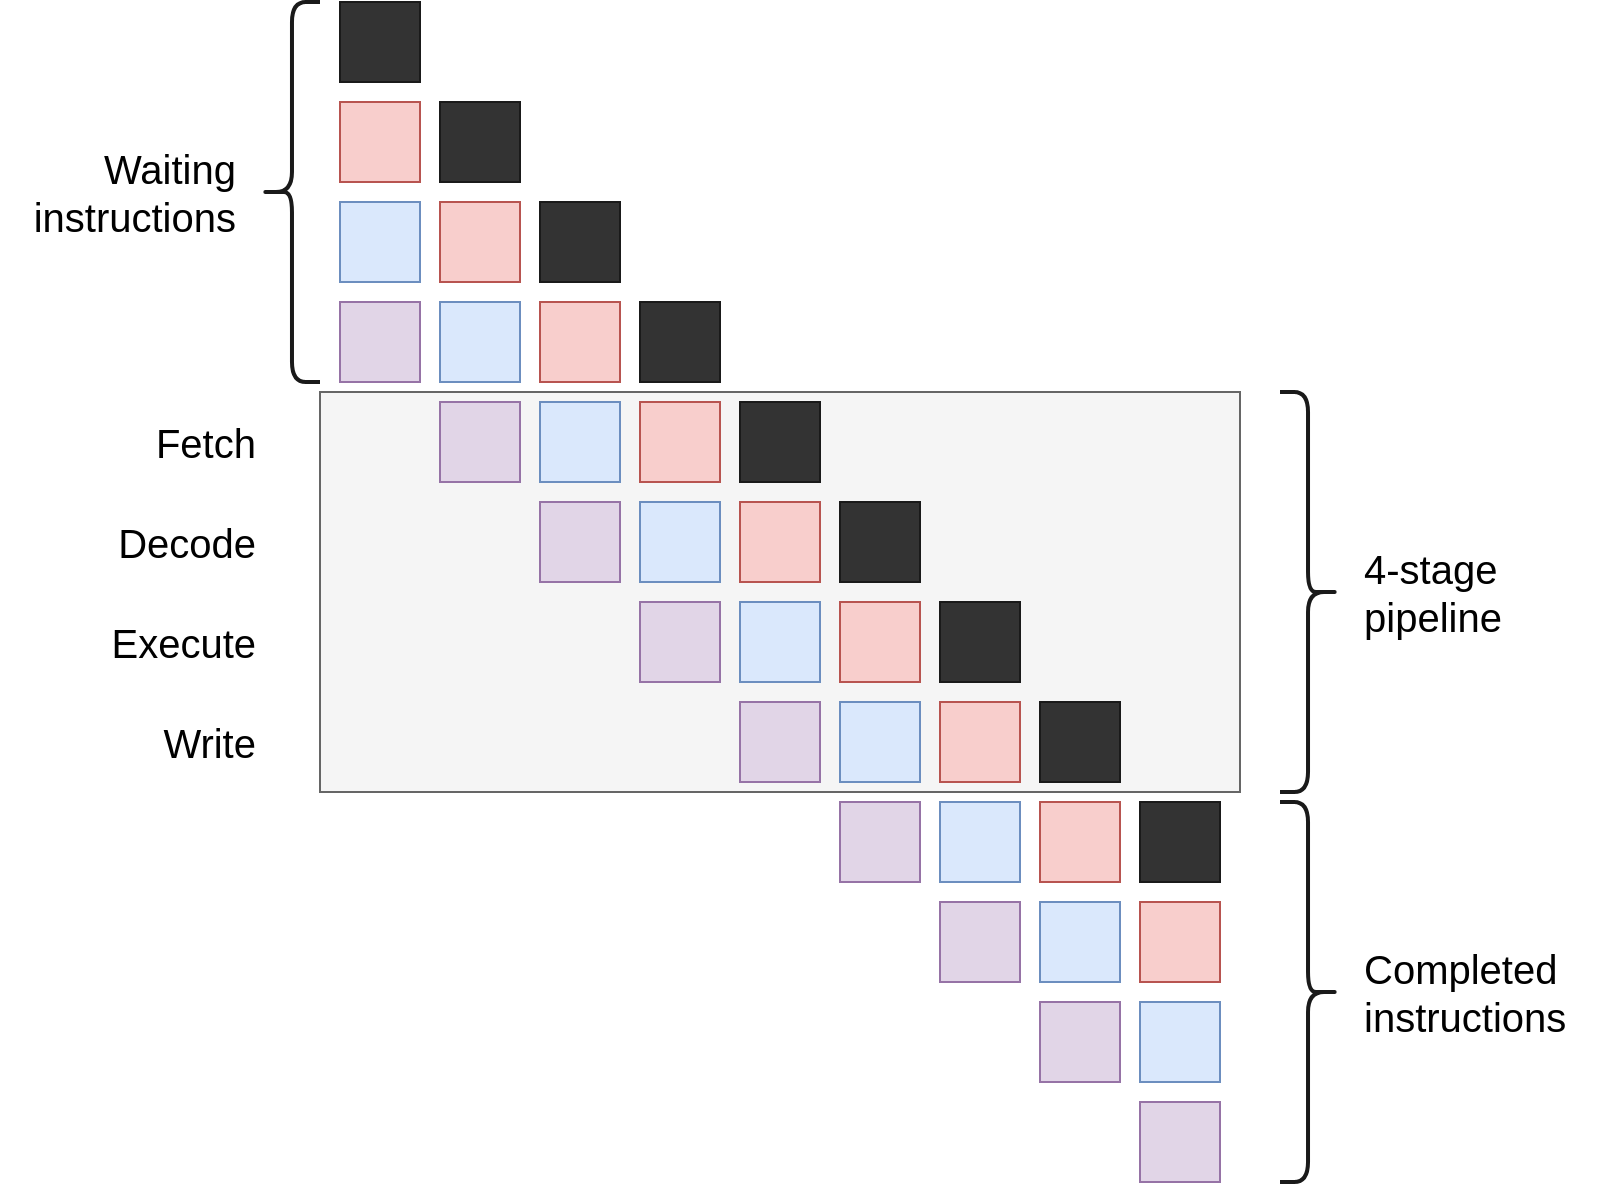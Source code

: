 <mxfile version="12.4.2" type="device" pages="1"><diagram id="0IgXjtQud6JA-C1sV0J5" name="Page-1"><mxGraphModel dx="1773" dy="680" grid="1" gridSize="10" guides="1" tooltips="1" connect="1" arrows="1" fold="1" page="1" pageScale="1" pageWidth="827" pageHeight="1169" math="0" shadow="0"><root><mxCell id="0"/><mxCell id="1" parent="0"/><mxCell id="NZfYTr_fsYouxA-gKTsG-1" value="" style="rounded=0;whiteSpace=wrap;html=1;fillColor=#333333;strokeColor=#1A1A1A;" vertex="1" parent="1"><mxGeometry x="120" y="40" width="40" height="40" as="geometry"/></mxCell><mxCell id="NZfYTr_fsYouxA-gKTsG-2" value="" style="rounded=0;whiteSpace=wrap;html=1;fillColor=#f8cecc;strokeColor=#b85450;" vertex="1" parent="1"><mxGeometry x="120" y="90" width="40" height="40" as="geometry"/></mxCell><mxCell id="NZfYTr_fsYouxA-gKTsG-3" value="" style="rounded=0;whiteSpace=wrap;html=1;fillColor=#dae8fc;strokeColor=#6c8ebf;" vertex="1" parent="1"><mxGeometry x="120" y="140" width="40" height="40" as="geometry"/></mxCell><mxCell id="NZfYTr_fsYouxA-gKTsG-4" value="" style="rounded=0;whiteSpace=wrap;html=1;fillColor=#e1d5e7;strokeColor=#9673a6;" vertex="1" parent="1"><mxGeometry x="120" y="190" width="40" height="40" as="geometry"/></mxCell><mxCell id="NZfYTr_fsYouxA-gKTsG-5" value="" style="rounded=0;whiteSpace=wrap;html=1;strokeColor=#666666;fillColor=#f5f5f5;fontColor=#333333;" vertex="1" parent="1"><mxGeometry x="110" y="235" width="460" height="200" as="geometry"/></mxCell><mxCell id="NZfYTr_fsYouxA-gKTsG-6" value="" style="rounded=0;whiteSpace=wrap;html=1;fillColor=#333333;strokeColor=#1A1A1A;" vertex="1" parent="1"><mxGeometry x="170" y="90" width="40" height="40" as="geometry"/></mxCell><mxCell id="NZfYTr_fsYouxA-gKTsG-7" value="" style="rounded=0;whiteSpace=wrap;html=1;fillColor=#f8cecc;strokeColor=#b85450;" vertex="1" parent="1"><mxGeometry x="170" y="140" width="40" height="40" as="geometry"/></mxCell><mxCell id="NZfYTr_fsYouxA-gKTsG-8" value="" style="rounded=0;whiteSpace=wrap;html=1;fillColor=#dae8fc;strokeColor=#6c8ebf;" vertex="1" parent="1"><mxGeometry x="170" y="190" width="40" height="40" as="geometry"/></mxCell><mxCell id="NZfYTr_fsYouxA-gKTsG-9" value="" style="rounded=0;whiteSpace=wrap;html=1;fillColor=#e1d5e7;strokeColor=#9673a6;" vertex="1" parent="1"><mxGeometry x="170" y="240" width="40" height="40" as="geometry"/></mxCell><mxCell id="NZfYTr_fsYouxA-gKTsG-10" value="" style="rounded=0;whiteSpace=wrap;html=1;fillColor=#333333;strokeColor=#1A1A1A;" vertex="1" parent="1"><mxGeometry x="220" y="140" width="40" height="40" as="geometry"/></mxCell><mxCell id="NZfYTr_fsYouxA-gKTsG-11" value="" style="rounded=0;whiteSpace=wrap;html=1;fillColor=#f8cecc;strokeColor=#b85450;" vertex="1" parent="1"><mxGeometry x="220" y="190" width="40" height="40" as="geometry"/></mxCell><mxCell id="NZfYTr_fsYouxA-gKTsG-12" value="" style="rounded=0;whiteSpace=wrap;html=1;fillColor=#dae8fc;strokeColor=#6c8ebf;" vertex="1" parent="1"><mxGeometry x="220" y="240" width="40" height="40" as="geometry"/></mxCell><mxCell id="NZfYTr_fsYouxA-gKTsG-13" value="" style="rounded=0;whiteSpace=wrap;html=1;fillColor=#e1d5e7;strokeColor=#9673a6;" vertex="1" parent="1"><mxGeometry x="220" y="290" width="40" height="40" as="geometry"/></mxCell><mxCell id="NZfYTr_fsYouxA-gKTsG-14" value="" style="rounded=0;whiteSpace=wrap;html=1;fillColor=#333333;strokeColor=#1A1A1A;" vertex="1" parent="1"><mxGeometry x="270" y="190" width="40" height="40" as="geometry"/></mxCell><mxCell id="NZfYTr_fsYouxA-gKTsG-15" value="" style="rounded=0;whiteSpace=wrap;html=1;fillColor=#f8cecc;strokeColor=#b85450;" vertex="1" parent="1"><mxGeometry x="270" y="240" width="40" height="40" as="geometry"/></mxCell><mxCell id="NZfYTr_fsYouxA-gKTsG-16" value="" style="rounded=0;whiteSpace=wrap;html=1;fillColor=#dae8fc;strokeColor=#6c8ebf;" vertex="1" parent="1"><mxGeometry x="270" y="290" width="40" height="40" as="geometry"/></mxCell><mxCell id="NZfYTr_fsYouxA-gKTsG-17" value="" style="rounded=0;whiteSpace=wrap;html=1;fillColor=#e1d5e7;strokeColor=#9673a6;" vertex="1" parent="1"><mxGeometry x="270" y="340" width="40" height="40" as="geometry"/></mxCell><mxCell id="NZfYTr_fsYouxA-gKTsG-18" value="" style="rounded=0;whiteSpace=wrap;html=1;fillColor=#333333;strokeColor=#1A1A1A;" vertex="1" parent="1"><mxGeometry x="320" y="240" width="40" height="40" as="geometry"/></mxCell><mxCell id="NZfYTr_fsYouxA-gKTsG-19" value="" style="rounded=0;whiteSpace=wrap;html=1;fillColor=#f8cecc;strokeColor=#b85450;" vertex="1" parent="1"><mxGeometry x="320" y="290" width="40" height="40" as="geometry"/></mxCell><mxCell id="NZfYTr_fsYouxA-gKTsG-20" value="" style="rounded=0;whiteSpace=wrap;html=1;fillColor=#dae8fc;strokeColor=#6c8ebf;" vertex="1" parent="1"><mxGeometry x="320" y="340" width="40" height="40" as="geometry"/></mxCell><mxCell id="NZfYTr_fsYouxA-gKTsG-21" value="" style="rounded=0;whiteSpace=wrap;html=1;fillColor=#e1d5e7;strokeColor=#9673a6;" vertex="1" parent="1"><mxGeometry x="320" y="390" width="40" height="40" as="geometry"/></mxCell><mxCell id="NZfYTr_fsYouxA-gKTsG-22" value="" style="rounded=0;whiteSpace=wrap;html=1;fillColor=#333333;strokeColor=#1A1A1A;" vertex="1" parent="1"><mxGeometry x="370" y="290" width="40" height="40" as="geometry"/></mxCell><mxCell id="NZfYTr_fsYouxA-gKTsG-23" value="" style="rounded=0;whiteSpace=wrap;html=1;fillColor=#f8cecc;strokeColor=#b85450;" vertex="1" parent="1"><mxGeometry x="370" y="340" width="40" height="40" as="geometry"/></mxCell><mxCell id="NZfYTr_fsYouxA-gKTsG-24" value="" style="rounded=0;whiteSpace=wrap;html=1;fillColor=#dae8fc;strokeColor=#6c8ebf;" vertex="1" parent="1"><mxGeometry x="370" y="390" width="40" height="40" as="geometry"/></mxCell><mxCell id="NZfYTr_fsYouxA-gKTsG-25" value="" style="rounded=0;whiteSpace=wrap;html=1;fillColor=#e1d5e7;strokeColor=#9673a6;" vertex="1" parent="1"><mxGeometry x="370" y="440" width="40" height="40" as="geometry"/></mxCell><mxCell id="NZfYTr_fsYouxA-gKTsG-26" value="" style="rounded=0;whiteSpace=wrap;html=1;fillColor=#333333;strokeColor=#1A1A1A;" vertex="1" parent="1"><mxGeometry x="420" y="340" width="40" height="40" as="geometry"/></mxCell><mxCell id="NZfYTr_fsYouxA-gKTsG-27" value="" style="rounded=0;whiteSpace=wrap;html=1;fillColor=#f8cecc;strokeColor=#b85450;" vertex="1" parent="1"><mxGeometry x="420" y="390" width="40" height="40" as="geometry"/></mxCell><mxCell id="NZfYTr_fsYouxA-gKTsG-28" value="" style="rounded=0;whiteSpace=wrap;html=1;fillColor=#dae8fc;strokeColor=#6c8ebf;" vertex="1" parent="1"><mxGeometry x="420" y="440" width="40" height="40" as="geometry"/></mxCell><mxCell id="NZfYTr_fsYouxA-gKTsG-29" value="" style="rounded=0;whiteSpace=wrap;html=1;fillColor=#e1d5e7;strokeColor=#9673a6;" vertex="1" parent="1"><mxGeometry x="420" y="490" width="40" height="40" as="geometry"/></mxCell><mxCell id="NZfYTr_fsYouxA-gKTsG-30" value="" style="rounded=0;whiteSpace=wrap;html=1;fillColor=#333333;strokeColor=#1A1A1A;" vertex="1" parent="1"><mxGeometry x="470" y="390" width="40" height="40" as="geometry"/></mxCell><mxCell id="NZfYTr_fsYouxA-gKTsG-31" value="" style="rounded=0;whiteSpace=wrap;html=1;fillColor=#f8cecc;strokeColor=#b85450;" vertex="1" parent="1"><mxGeometry x="470" y="440" width="40" height="40" as="geometry"/></mxCell><mxCell id="NZfYTr_fsYouxA-gKTsG-32" value="" style="rounded=0;whiteSpace=wrap;html=1;fillColor=#dae8fc;strokeColor=#6c8ebf;" vertex="1" parent="1"><mxGeometry x="470" y="490" width="40" height="40" as="geometry"/></mxCell><mxCell id="NZfYTr_fsYouxA-gKTsG-33" value="" style="rounded=0;whiteSpace=wrap;html=1;fillColor=#e1d5e7;strokeColor=#9673a6;" vertex="1" parent="1"><mxGeometry x="470" y="540" width="40" height="40" as="geometry"/></mxCell><mxCell id="NZfYTr_fsYouxA-gKTsG-34" value="" style="rounded=0;whiteSpace=wrap;html=1;fillColor=#333333;strokeColor=#1A1A1A;" vertex="1" parent="1"><mxGeometry x="520" y="440" width="40" height="40" as="geometry"/></mxCell><mxCell id="NZfYTr_fsYouxA-gKTsG-35" value="" style="rounded=0;whiteSpace=wrap;html=1;fillColor=#f8cecc;strokeColor=#b85450;" vertex="1" parent="1"><mxGeometry x="520" y="490" width="40" height="40" as="geometry"/></mxCell><mxCell id="NZfYTr_fsYouxA-gKTsG-36" value="" style="rounded=0;whiteSpace=wrap;html=1;fillColor=#dae8fc;strokeColor=#6c8ebf;" vertex="1" parent="1"><mxGeometry x="520" y="540" width="40" height="40" as="geometry"/></mxCell><mxCell id="NZfYTr_fsYouxA-gKTsG-37" value="" style="rounded=0;whiteSpace=wrap;html=1;fillColor=#e1d5e7;strokeColor=#9673a6;" vertex="1" parent="1"><mxGeometry x="520" y="590" width="40" height="40" as="geometry"/></mxCell><mxCell id="NZfYTr_fsYouxA-gKTsG-38" value="&lt;font style=&quot;font-size: 20px&quot;&gt;Fetch&lt;/font&gt;" style="text;html=1;strokeColor=none;fillColor=none;align=right;verticalAlign=middle;whiteSpace=wrap;rounded=0;" vertex="1" parent="1"><mxGeometry y="250" width="80" height="20" as="geometry"/></mxCell><mxCell id="NZfYTr_fsYouxA-gKTsG-39" value="&lt;font style=&quot;font-size: 20px&quot;&gt;Decode&lt;/font&gt;" style="text;html=1;strokeColor=none;fillColor=none;align=right;verticalAlign=middle;whiteSpace=wrap;rounded=0;" vertex="1" parent="1"><mxGeometry y="300" width="80" height="20" as="geometry"/></mxCell><mxCell id="NZfYTr_fsYouxA-gKTsG-40" value="&lt;font style=&quot;font-size: 20px&quot;&gt;Execute&lt;/font&gt;" style="text;html=1;strokeColor=none;fillColor=none;align=right;verticalAlign=middle;whiteSpace=wrap;rounded=0;" vertex="1" parent="1"><mxGeometry y="350" width="80" height="20" as="geometry"/></mxCell><mxCell id="NZfYTr_fsYouxA-gKTsG-41" value="&lt;font style=&quot;font-size: 20px&quot;&gt;Write&lt;/font&gt;" style="text;html=1;strokeColor=none;fillColor=none;align=right;verticalAlign=middle;whiteSpace=wrap;rounded=0;" vertex="1" parent="1"><mxGeometry y="400" width="80" height="20" as="geometry"/></mxCell><mxCell id="NZfYTr_fsYouxA-gKTsG-42" value="" style="shape=curlyBracket;whiteSpace=wrap;html=1;rounded=1;strokeColor=#1A1A1A;fillColor=#333333;align=left;strokeWidth=2;direction=west;size=0.533;perimeterSpacing=0;" vertex="1" parent="1"><mxGeometry x="590" y="235" width="30" height="200" as="geometry"/></mxCell><mxCell id="NZfYTr_fsYouxA-gKTsG-44" value="4-stage pipeline" style="text;html=1;strokeColor=none;fillColor=none;align=left;verticalAlign=middle;whiteSpace=wrap;rounded=0;fontSize=20;" vertex="1" parent="1"><mxGeometry x="630" y="305" width="110" height="60" as="geometry"/></mxCell><mxCell id="NZfYTr_fsYouxA-gKTsG-45" value="" style="shape=curlyBracket;whiteSpace=wrap;html=1;rounded=1;strokeColor=#1A1A1A;fillColor=#333333;align=left;strokeWidth=2;direction=west;size=0.533;perimeterSpacing=0;" vertex="1" parent="1"><mxGeometry x="590" y="440" width="30" height="190" as="geometry"/></mxCell><mxCell id="NZfYTr_fsYouxA-gKTsG-46" value="Completed&lt;br&gt;instructions" style="text;html=1;strokeColor=none;fillColor=none;align=left;verticalAlign=middle;whiteSpace=wrap;rounded=0;fontSize=20;" vertex="1" parent="1"><mxGeometry x="630" y="505" width="120" height="60" as="geometry"/></mxCell><mxCell id="NZfYTr_fsYouxA-gKTsG-49" value="Waiting&lt;br&gt;instructions" style="text;html=1;strokeColor=none;fillColor=none;align=right;verticalAlign=middle;whiteSpace=wrap;rounded=0;fontSize=20;" vertex="1" parent="1"><mxGeometry x="-50" y="105" width="120" height="60" as="geometry"/></mxCell><mxCell id="NZfYTr_fsYouxA-gKTsG-50" value="" style="shape=curlyBracket;whiteSpace=wrap;html=1;rounded=1;strokeColor=#1A1A1A;fillColor=#333333;align=left;strokeWidth=2;direction=east;size=0.533;perimeterSpacing=0;" vertex="1" parent="1"><mxGeometry x="80" y="40" width="30" height="190" as="geometry"/></mxCell></root></mxGraphModel></diagram></mxfile>
